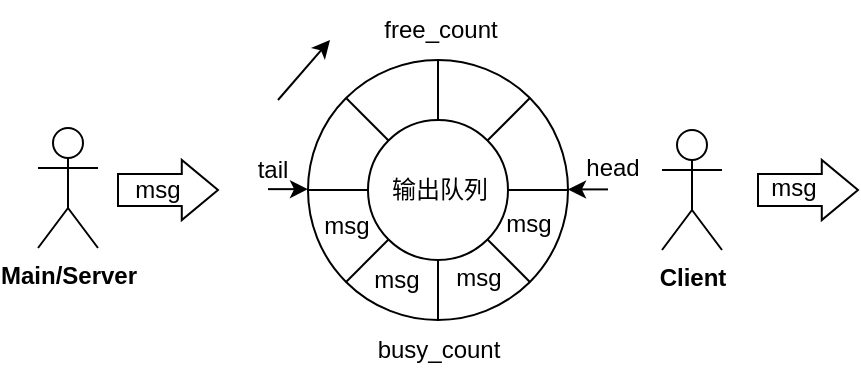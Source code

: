 <mxfile version="26.0.16">
  <diagram name="第 1 页" id="WptWd97nCgoWpcvQ4Yvt">
    <mxGraphModel dx="1050" dy="1804" grid="1" gridSize="10" guides="1" tooltips="1" connect="1" arrows="1" fold="1" page="1" pageScale="1" pageWidth="827" pageHeight="1169" math="0" shadow="0">
      <root>
        <mxCell id="0" />
        <mxCell id="1" parent="0" />
        <mxCell id="Un935zuJHlsUMGHUA8LD-1" value="" style="ellipse;whiteSpace=wrap;html=1;aspect=fixed;" vertex="1" parent="1">
          <mxGeometry x="315" y="-620" width="130" height="130" as="geometry" />
        </mxCell>
        <mxCell id="Un935zuJHlsUMGHUA8LD-2" value="" style="ellipse;whiteSpace=wrap;html=1;aspect=fixed;" vertex="1" parent="1">
          <mxGeometry x="345" y="-590" width="70" height="70" as="geometry" />
        </mxCell>
        <mxCell id="Un935zuJHlsUMGHUA8LD-3" value="" style="endArrow=none;html=1;rounded=0;entryX=0.5;entryY=0;entryDx=0;entryDy=0;exitX=0.5;exitY=0;exitDx=0;exitDy=0;" edge="1" parent="1" source="Un935zuJHlsUMGHUA8LD-2" target="Un935zuJHlsUMGHUA8LD-1">
          <mxGeometry width="50" height="50" relative="1" as="geometry">
            <mxPoint x="545" y="-590" as="sourcePoint" />
            <mxPoint x="595" y="-640" as="targetPoint" />
          </mxGeometry>
        </mxCell>
        <mxCell id="Un935zuJHlsUMGHUA8LD-4" value="" style="endArrow=none;html=1;rounded=0;exitX=1;exitY=0;exitDx=0;exitDy=0;entryX=1;entryY=0;entryDx=0;entryDy=0;" edge="1" parent="1" source="Un935zuJHlsUMGHUA8LD-2" target="Un935zuJHlsUMGHUA8LD-1">
          <mxGeometry width="50" height="50" relative="1" as="geometry">
            <mxPoint x="485" y="-530" as="sourcePoint" />
            <mxPoint x="535" y="-580" as="targetPoint" />
          </mxGeometry>
        </mxCell>
        <mxCell id="Un935zuJHlsUMGHUA8LD-5" value="" style="endArrow=none;html=1;rounded=0;exitX=1;exitY=0.5;exitDx=0;exitDy=0;entryX=1;entryY=0.5;entryDx=0;entryDy=0;" edge="1" parent="1" source="Un935zuJHlsUMGHUA8LD-2" target="Un935zuJHlsUMGHUA8LD-1">
          <mxGeometry width="50" height="50" relative="1" as="geometry">
            <mxPoint x="705" y="-610" as="sourcePoint" />
            <mxPoint x="445" y="-560" as="targetPoint" />
          </mxGeometry>
        </mxCell>
        <mxCell id="Un935zuJHlsUMGHUA8LD-6" value="" style="endArrow=none;html=1;rounded=0;exitX=1;exitY=1;exitDx=0;exitDy=0;entryX=1;entryY=1;entryDx=0;entryDy=0;" edge="1" parent="1" source="Un935zuJHlsUMGHUA8LD-1" target="Un935zuJHlsUMGHUA8LD-2">
          <mxGeometry width="50" height="50" relative="1" as="geometry">
            <mxPoint x="555" y="-510" as="sourcePoint" />
            <mxPoint x="605" y="-560" as="targetPoint" />
          </mxGeometry>
        </mxCell>
        <mxCell id="Un935zuJHlsUMGHUA8LD-7" value="" style="endArrow=none;html=1;rounded=0;exitX=0.5;exitY=1;exitDx=0;exitDy=0;entryX=0.5;entryY=1;entryDx=0;entryDy=0;" edge="1" parent="1" source="Un935zuJHlsUMGHUA8LD-1" target="Un935zuJHlsUMGHUA8LD-2">
          <mxGeometry width="50" height="50" relative="1" as="geometry">
            <mxPoint x="495" y="-500" as="sourcePoint" />
            <mxPoint x="545" y="-550" as="targetPoint" />
          </mxGeometry>
        </mxCell>
        <mxCell id="Un935zuJHlsUMGHUA8LD-8" value="" style="endArrow=none;html=1;rounded=0;exitX=0;exitY=1;exitDx=0;exitDy=0;entryX=0;entryY=1;entryDx=0;entryDy=0;" edge="1" parent="1" source="Un935zuJHlsUMGHUA8LD-1" target="Un935zuJHlsUMGHUA8LD-2">
          <mxGeometry width="50" height="50" relative="1" as="geometry">
            <mxPoint x="545" y="-520" as="sourcePoint" />
            <mxPoint x="595" y="-570" as="targetPoint" />
          </mxGeometry>
        </mxCell>
        <mxCell id="Un935zuJHlsUMGHUA8LD-9" value="" style="endArrow=none;html=1;rounded=0;entryX=0;entryY=0.5;entryDx=0;entryDy=0;exitX=0;exitY=0.5;exitDx=0;exitDy=0;" edge="1" parent="1" source="Un935zuJHlsUMGHUA8LD-1" target="Un935zuJHlsUMGHUA8LD-2">
          <mxGeometry width="50" height="50" relative="1" as="geometry">
            <mxPoint x="295" y="-540" as="sourcePoint" />
            <mxPoint x="295" y="-590" as="targetPoint" />
          </mxGeometry>
        </mxCell>
        <mxCell id="Un935zuJHlsUMGHUA8LD-10" value="" style="endArrow=none;html=1;rounded=0;exitX=0;exitY=0;exitDx=0;exitDy=0;entryX=0;entryY=0;entryDx=0;entryDy=0;" edge="1" parent="1" source="Un935zuJHlsUMGHUA8LD-2" target="Un935zuJHlsUMGHUA8LD-1">
          <mxGeometry width="50" height="50" relative="1" as="geometry">
            <mxPoint x="495" y="-530" as="sourcePoint" />
            <mxPoint x="545" y="-580" as="targetPoint" />
          </mxGeometry>
        </mxCell>
        <mxCell id="Un935zuJHlsUMGHUA8LD-11" value="输出队列" style="text;html=1;align=center;verticalAlign=middle;whiteSpace=wrap;rounded=0;" vertex="1" parent="1">
          <mxGeometry x="351" y="-570" width="60" height="30" as="geometry" />
        </mxCell>
        <mxCell id="Un935zuJHlsUMGHUA8LD-12" value="" style="endArrow=classic;html=1;rounded=0;" edge="1" parent="1">
          <mxGeometry width="50" height="50" relative="1" as="geometry">
            <mxPoint x="295" y="-555.43" as="sourcePoint" />
            <mxPoint x="315" y="-555.43" as="targetPoint" />
          </mxGeometry>
        </mxCell>
        <mxCell id="Un935zuJHlsUMGHUA8LD-13" value="tail" style="text;html=1;align=center;verticalAlign=middle;resizable=0;points=[];autosize=1;strokeColor=none;fillColor=none;" vertex="1" parent="1">
          <mxGeometry x="277" y="-580" width="40" height="30" as="geometry" />
        </mxCell>
        <mxCell id="Un935zuJHlsUMGHUA8LD-14" value="" style="endArrow=none;html=1;rounded=0;startFill=1;startArrow=classic;" edge="1" parent="1">
          <mxGeometry width="50" height="50" relative="1" as="geometry">
            <mxPoint x="445" y="-555.3" as="sourcePoint" />
            <mxPoint x="465" y="-555.3" as="targetPoint" />
          </mxGeometry>
        </mxCell>
        <mxCell id="Un935zuJHlsUMGHUA8LD-15" value="msg" style="text;html=1;align=center;verticalAlign=middle;resizable=0;points=[];autosize=1;strokeColor=none;fillColor=none;" vertex="1" parent="1">
          <mxGeometry x="400" y="-553" width="50" height="30" as="geometry" />
        </mxCell>
        <mxCell id="Un935zuJHlsUMGHUA8LD-16" value="msg" style="text;html=1;align=center;verticalAlign=middle;resizable=0;points=[];autosize=1;strokeColor=none;fillColor=none;" vertex="1" parent="1">
          <mxGeometry x="375" y="-526" width="50" height="30" as="geometry" />
        </mxCell>
        <mxCell id="Un935zuJHlsUMGHUA8LD-17" value="msg" style="text;html=1;align=center;verticalAlign=middle;resizable=0;points=[];autosize=1;strokeColor=none;fillColor=none;" vertex="1" parent="1">
          <mxGeometry x="334" y="-525" width="50" height="30" as="geometry" />
        </mxCell>
        <mxCell id="Un935zuJHlsUMGHUA8LD-18" value="msg" style="text;html=1;align=center;verticalAlign=middle;resizable=0;points=[];autosize=1;strokeColor=none;fillColor=none;" vertex="1" parent="1">
          <mxGeometry x="309" y="-552" width="50" height="30" as="geometry" />
        </mxCell>
        <mxCell id="Un935zuJHlsUMGHUA8LD-19" value="head" style="text;html=1;align=center;verticalAlign=middle;resizable=0;points=[];autosize=1;strokeColor=none;fillColor=none;" vertex="1" parent="1">
          <mxGeometry x="442" y="-581" width="50" height="30" as="geometry" />
        </mxCell>
        <mxCell id="Un935zuJHlsUMGHUA8LD-20" value="free_count" style="text;html=1;align=center;verticalAlign=middle;resizable=0;points=[];autosize=1;strokeColor=none;fillColor=none;" vertex="1" parent="1">
          <mxGeometry x="341" y="-650" width="80" height="30" as="geometry" />
        </mxCell>
        <mxCell id="Un935zuJHlsUMGHUA8LD-21" value="busy_count" style="text;html=1;align=center;verticalAlign=middle;resizable=0;points=[];autosize=1;strokeColor=none;fillColor=none;" vertex="1" parent="1">
          <mxGeometry x="340" y="-490" width="80" height="30" as="geometry" />
        </mxCell>
        <mxCell id="Un935zuJHlsUMGHUA8LD-129" value="" style="endArrow=classic;html=1;rounded=0;" edge="1" parent="1">
          <mxGeometry width="50" height="50" relative="1" as="geometry">
            <mxPoint x="300" y="-600" as="sourcePoint" />
            <mxPoint x="326" y="-630" as="targetPoint" />
          </mxGeometry>
        </mxCell>
        <mxCell id="Un935zuJHlsUMGHUA8LD-132" value="" style="html=1;shadow=0;dashed=0;align=center;verticalAlign=middle;shape=mxgraph.arrows2.arrow;dy=0.47;dx=18.11;flipH=1;notch=0;rotation=-180;" vertex="1" parent="1">
          <mxGeometry x="220" y="-570" width="50" height="30" as="geometry" />
        </mxCell>
        <mxCell id="Un935zuJHlsUMGHUA8LD-131" value="msg" style="text;html=1;align=center;verticalAlign=middle;whiteSpace=wrap;rounded=0;" vertex="1" parent="1">
          <mxGeometry x="210" y="-570" width="60" height="30" as="geometry" />
        </mxCell>
        <mxCell id="Un935zuJHlsUMGHUA8LD-133" value="&lt;b&gt;Main/Server&lt;/b&gt;" style="shape=umlActor;verticalLabelPosition=bottom;verticalAlign=top;html=1;outlineConnect=0;" vertex="1" parent="1">
          <mxGeometry x="180" y="-586" width="30" height="60" as="geometry" />
        </mxCell>
        <mxCell id="Un935zuJHlsUMGHUA8LD-134" value="" style="html=1;shadow=0;dashed=0;align=center;verticalAlign=middle;shape=mxgraph.arrows2.arrow;dy=0.47;dx=18.11;flipH=1;notch=0;rotation=-180;" vertex="1" parent="1">
          <mxGeometry x="540" y="-570" width="50" height="30" as="geometry" />
        </mxCell>
        <mxCell id="Un935zuJHlsUMGHUA8LD-135" value="msg" style="text;html=1;align=center;verticalAlign=middle;whiteSpace=wrap;rounded=0;" vertex="1" parent="1">
          <mxGeometry x="528" y="-571" width="60" height="30" as="geometry" />
        </mxCell>
        <mxCell id="Un935zuJHlsUMGHUA8LD-136" value="&lt;b&gt;Client&lt;/b&gt;" style="shape=umlActor;verticalLabelPosition=bottom;verticalAlign=top;html=1;outlineConnect=0;" vertex="1" parent="1">
          <mxGeometry x="492" y="-585" width="30" height="60" as="geometry" />
        </mxCell>
      </root>
    </mxGraphModel>
  </diagram>
</mxfile>
